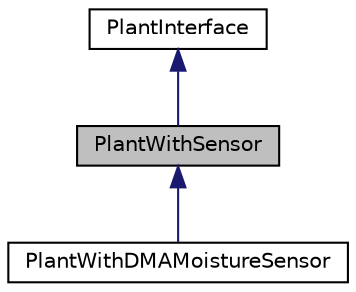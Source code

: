 digraph "PlantWithSensor"
{
 // LATEX_PDF_SIZE
  edge [fontname="Helvetica",fontsize="10",labelfontname="Helvetica",labelfontsize="10"];
  node [fontname="Helvetica",fontsize="10",shape=record];
  Node1 [label="PlantWithSensor",height=0.2,width=0.4,color="black", fillcolor="grey75", style="filled", fontcolor="black",tooltip=" "];
  Node2 -> Node1 [dir="back",color="midnightblue",fontsize="10",style="solid",fontname="Helvetica"];
  Node2 [label="PlantInterface",height=0.2,width=0.4,color="black", fillcolor="white", style="filled",URL="$class_plant_interface.html",tooltip=" "];
  Node1 -> Node3 [dir="back",color="midnightblue",fontsize="10",style="solid",fontname="Helvetica"];
  Node3 [label="PlantWithDMAMoistureSensor",height=0.2,width=0.4,color="black", fillcolor="white", style="filled",URL="$class_plant_with_d_m_a_moisture_sensor.html",tooltip=" "];
}

